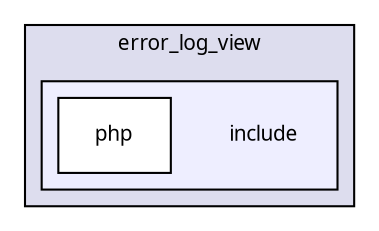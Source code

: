 digraph "packages/error_log/packages/error_log_view/include/" {
  compound=true
  node [ fontsize="10", fontname="FreeSans.ttf"];
  edge [ labelfontsize="10", labelfontname="FreeSans.ttf"];
  subgraph clusterdir_ca43dce619ef816894762f52bd696091 {
    graph [ bgcolor="#ddddee", pencolor="black", label="error_log_view" fontname="FreeSans.ttf", fontsize="10", URL="dir_ca43dce619ef816894762f52bd696091.html"]
  subgraph clusterdir_f9fdf063bf9dbc028fb708f451e87abe {
    graph [ bgcolor="#eeeeff", pencolor="black", label="" URL="dir_f9fdf063bf9dbc028fb708f451e87abe.html"];
    dir_f9fdf063bf9dbc028fb708f451e87abe [shape=plaintext label="include"];
    dir_13cf4ea44eeadc9ec9c3178166328a9f [shape=box label="php" color="black" fillcolor="white" style="filled" URL="dir_13cf4ea44eeadc9ec9c3178166328a9f.html"];
  }
  }
}
